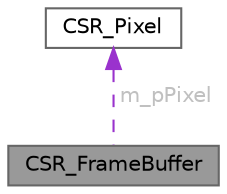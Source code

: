 digraph "CSR_FrameBuffer"
{
 // LATEX_PDF_SIZE
  bgcolor="transparent";
  edge [fontname=Helvetica,fontsize=10,labelfontname=Helvetica,labelfontsize=10];
  node [fontname=Helvetica,fontsize=10,shape=box,height=0.2,width=0.4];
  Node1 [id="Node000001",label="CSR_FrameBuffer",height=0.2,width=0.4,color="gray40", fillcolor="grey60", style="filled", fontcolor="black",tooltip=" "];
  Node2 -> Node1 [id="edge1_Node000001_Node000002",dir="back",color="darkorchid3",style="dashed",tooltip=" ",label=" m_pPixel",fontcolor="grey" ];
  Node2 [id="Node000002",label="CSR_Pixel",height=0.2,width=0.4,color="gray40", fillcolor="white", style="filled",URL="$struct_c_s_r___pixel.html",tooltip=" "];
}
